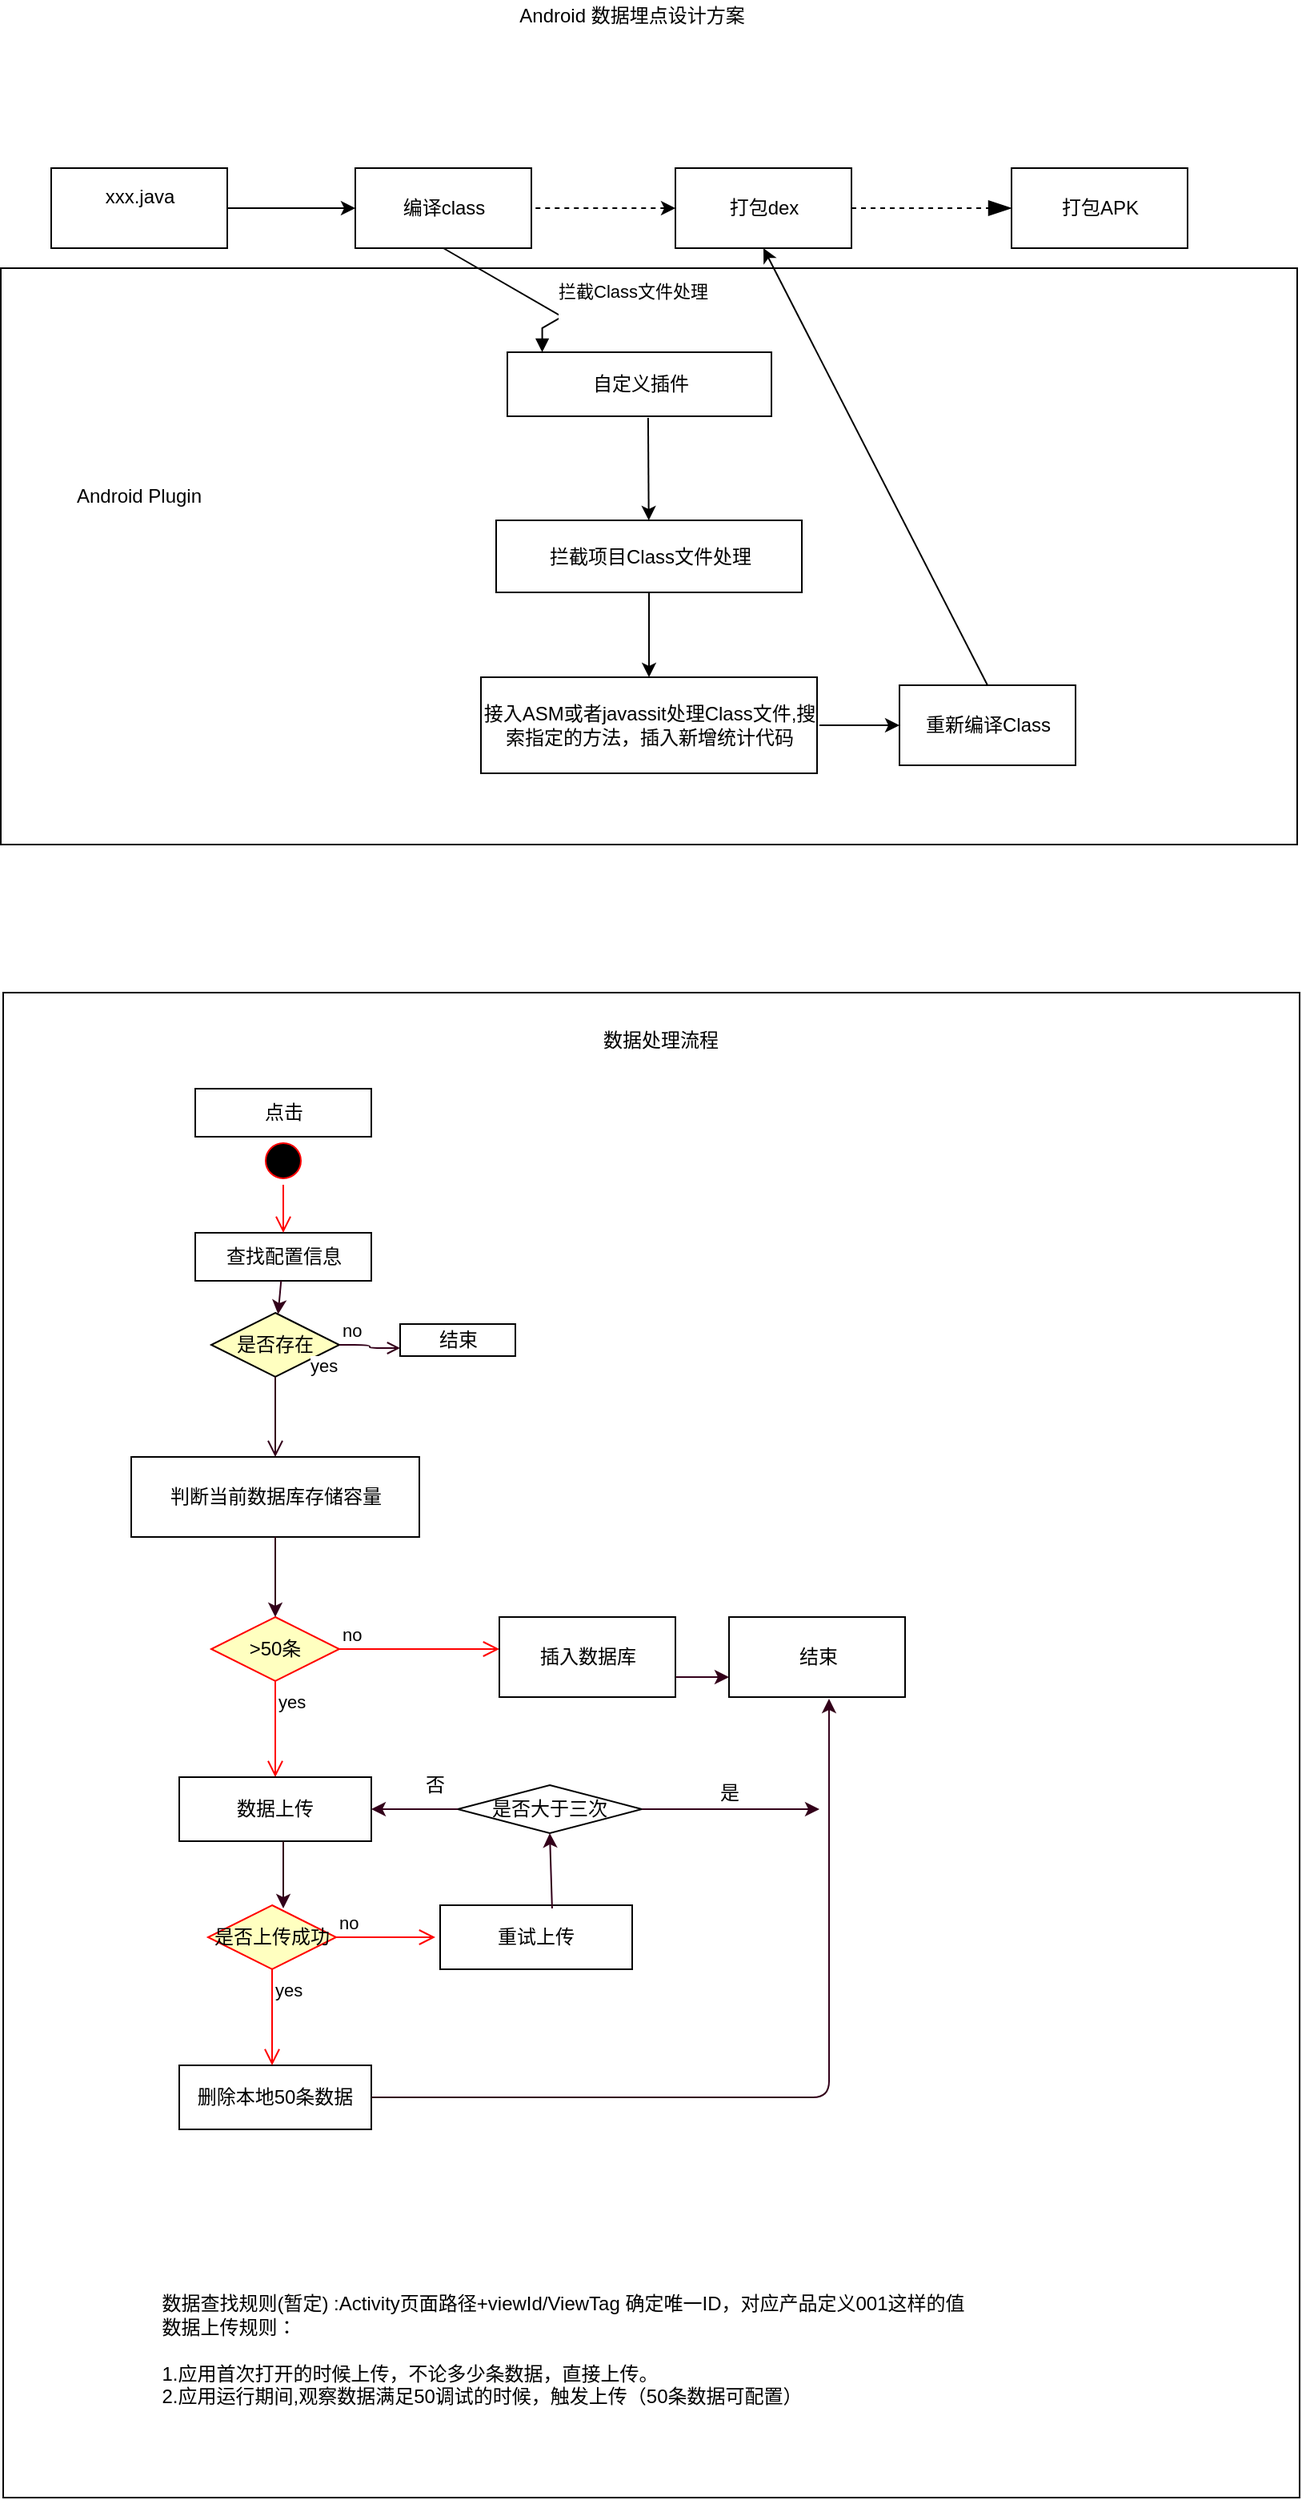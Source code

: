 <mxfile version="10.5.7" type="github"><diagram id="6mo1z1N5w1zFM2Xujcg1" name="第 1 页"><mxGraphModel dx="1394" dy="745" grid="1" gridSize="10" guides="1" tooltips="1" connect="1" arrows="1" fold="1" page="1" pageScale="1" pageWidth="2000" pageHeight="1500" math="0" shadow="0"><root><mxCell id="0"/><mxCell id="1" parent="0"/><mxCell id="oMMKr-nUvmGPuBLTTlzj-2" value="Android 数据埋点设计方案" style="text;html=1;strokeColor=none;fillColor=none;align=center;verticalAlign=middle;whiteSpace=wrap;rounded=0;" parent="1" vertex="1"><mxGeometry x="268" y="50" width="290" height="20" as="geometry"/></mxCell><mxCell id="oMMKr-nUvmGPuBLTTlzj-5" value="xxx.java&lt;br&gt;&lt;br&gt;" style="html=1;" parent="1" vertex="1"><mxGeometry x="50" y="155" width="110" height="50" as="geometry"/></mxCell><mxCell id="oMMKr-nUvmGPuBLTTlzj-6" value="编译class" style="html=1;" parent="1" vertex="1"><mxGeometry x="240" y="155" width="110" height="50" as="geometry"/></mxCell><mxCell id="oMMKr-nUvmGPuBLTTlzj-8" value="" style="endArrow=classic;html=1;exitX=1;exitY=0.5;exitDx=0;exitDy=0;entryX=0;entryY=0.5;entryDx=0;entryDy=0;" parent="1" source="oMMKr-nUvmGPuBLTTlzj-5" target="oMMKr-nUvmGPuBLTTlzj-6" edge="1"><mxGeometry width="50" height="50" relative="1" as="geometry"><mxPoint x="160" y="220" as="sourcePoint"/><mxPoint x="210" y="170" as="targetPoint"/></mxGeometry></mxCell><mxCell id="oMMKr-nUvmGPuBLTTlzj-9" value="打包dex" style="html=1;" parent="1" vertex="1"><mxGeometry x="440" y="155" width="110" height="50" as="geometry"/></mxCell><mxCell id="oMMKr-nUvmGPuBLTTlzj-10" value="打包APK" style="html=1;" parent="1" vertex="1"><mxGeometry x="650" y="155" width="110" height="50" as="geometry"/></mxCell><mxCell id="oMMKr-nUvmGPuBLTTlzj-12" value="自定义插件&lt;br&gt;" style="html=1;points=[];perimeter=orthogonalPerimeter;" parent="1" vertex="1"><mxGeometry x="335" y="270" width="165" height="40" as="geometry"/></mxCell><mxCell id="oMMKr-nUvmGPuBLTTlzj-15" value="拦截项目Class文件处理" style="html=1;" parent="1" vertex="1"><mxGeometry x="328" y="375" width="191" height="45" as="geometry"/></mxCell><mxCell id="oMMKr-nUvmGPuBLTTlzj-17" value="" style="endArrow=classic;html=1;exitX=0.533;exitY=1.025;exitDx=0;exitDy=0;exitPerimeter=0;" parent="1" source="oMMKr-nUvmGPuBLTTlzj-12" target="oMMKr-nUvmGPuBLTTlzj-15" edge="1"><mxGeometry width="50" height="50" relative="1" as="geometry"><mxPoint x="50" y="510" as="sourcePoint"/><mxPoint x="100" y="460" as="targetPoint"/></mxGeometry></mxCell><mxCell id="oMMKr-nUvmGPuBLTTlzj-27" value="拦截Class文件处理&lt;br&gt;&lt;br&gt;" style="edgeStyle=isometricEdgeStyle;html=1;align=left;spacingLeft=2;endArrow=block;rounded=0;elbow=vertical;exitX=0.5;exitY=1;exitDx=0;exitDy=0;" parent="1" source="oMMKr-nUvmGPuBLTTlzj-6" target="oMMKr-nUvmGPuBLTTlzj-12" edge="1"><mxGeometry x="0.693" y="-11" relative="1" as="geometry"><mxPoint x="390" y="180" as="sourcePoint"/><Array as="points"><mxPoint x="400" y="230"/></Array><mxPoint x="395" y="250" as="targetPoint"/><mxPoint as="offset"/></mxGeometry></mxCell><mxCell id="oMMKr-nUvmGPuBLTTlzj-31" value="" style="endArrow=blockThin;dashed=1;endFill=1;endSize=12;html=1;exitX=1;exitY=0.5;exitDx=0;exitDy=0;" parent="1" source="oMMKr-nUvmGPuBLTTlzj-9" edge="1"><mxGeometry width="160" relative="1" as="geometry"><mxPoint x="560" y="180" as="sourcePoint"/><mxPoint x="650" y="180" as="targetPoint"/></mxGeometry></mxCell><mxCell id="oMMKr-nUvmGPuBLTTlzj-32" value="" style="endArrow=none;html=1;dashed=1;entryX=1;entryY=0.5;entryDx=0;entryDy=0;exitX=0;exitY=0.5;exitDx=0;exitDy=0;startArrow=classic;startFill=1;" parent="1" source="oMMKr-nUvmGPuBLTTlzj-9" target="oMMKr-nUvmGPuBLTTlzj-6" edge="1"><mxGeometry width="50" height="50" relative="1" as="geometry"><mxPoint x="100" y="440" as="sourcePoint"/><mxPoint x="50" y="490" as="targetPoint"/></mxGeometry></mxCell><mxCell id="NIPRp38eS1MvBwoBAiaq-6" value="接入ASM或者javassit处理Class文件,搜索指定的方法，插入新增统计代码" style="rounded=0;whiteSpace=wrap;html=1;" vertex="1" parent="1"><mxGeometry x="318.5" y="473" width="210" height="60" as="geometry"/></mxCell><mxCell id="NIPRp38eS1MvBwoBAiaq-8" value="" style="endArrow=classic;html=1;exitX=0.5;exitY=1;exitDx=0;exitDy=0;entryX=0.5;entryY=0;entryDx=0;entryDy=0;" edge="1" parent="1" source="oMMKr-nUvmGPuBLTTlzj-15" target="NIPRp38eS1MvBwoBAiaq-6"><mxGeometry width="50" height="50" relative="1" as="geometry"><mxPoint x="170" y="190" as="sourcePoint"/><mxPoint x="250" y="190" as="targetPoint"/></mxGeometry></mxCell><mxCell id="NIPRp38eS1MvBwoBAiaq-9" value="" style="endArrow=classic;html=1;" edge="1" parent="1" target="NIPRp38eS1MvBwoBAiaq-10"><mxGeometry width="50" height="50" relative="1" as="geometry"><mxPoint x="530" y="503" as="sourcePoint"/><mxPoint x="100" y="550" as="targetPoint"/></mxGeometry></mxCell><mxCell id="NIPRp38eS1MvBwoBAiaq-10" value="重新编译Class" style="html=1;" vertex="1" parent="1"><mxGeometry x="580" y="478" width="110" height="50" as="geometry"/></mxCell><mxCell id="NIPRp38eS1MvBwoBAiaq-11" value="" style="endArrow=classic;html=1;exitX=0.5;exitY=0;exitDx=0;exitDy=0;entryX=0.5;entryY=1;entryDx=0;entryDy=0;" edge="1" parent="1" source="NIPRp38eS1MvBwoBAiaq-10" target="oMMKr-nUvmGPuBLTTlzj-9"><mxGeometry width="50" height="50" relative="1" as="geometry"><mxPoint x="610" y="460" as="sourcePoint"/><mxPoint x="660" y="410" as="targetPoint"/></mxGeometry></mxCell><mxCell id="NIPRp38eS1MvBwoBAiaq-13" value="" style="rounded=0;whiteSpace=wrap;html=1;fillColor=none;" vertex="1" parent="1"><mxGeometry x="18.5" y="217.5" width="810" height="360" as="geometry"/></mxCell><mxCell id="NIPRp38eS1MvBwoBAiaq-14" value="Android Plugin" style="text;html=1;strokeColor=none;fillColor=none;align=center;verticalAlign=middle;whiteSpace=wrap;rounded=0;" vertex="1" parent="1"><mxGeometry x="60" y="350" width="90" height="20" as="geometry"/></mxCell><mxCell id="NIPRp38eS1MvBwoBAiaq-15" value="" style="rounded=0;whiteSpace=wrap;html=1;fillColor=none;" vertex="1" parent="1"><mxGeometry x="20" y="670" width="810" height="940" as="geometry"/></mxCell><mxCell id="NIPRp38eS1MvBwoBAiaq-16" value="数据处理流程&lt;br&gt;" style="text;html=1;strokeColor=none;fillColor=none;align=center;verticalAlign=middle;whiteSpace=wrap;rounded=0;" vertex="1" parent="1"><mxGeometry x="311" y="690" width="240" height="20" as="geometry"/></mxCell><mxCell id="NIPRp38eS1MvBwoBAiaq-17" value="&lt;div style=&quot;text-align: left&quot;&gt;&lt;span&gt;数据查找规则(暂定) :Activity页面路径+viewId/ViewTag 确定唯一ID，对应产品定义001这样的值&lt;/span&gt;&lt;/div&gt;&lt;div style=&quot;text-align: left&quot;&gt;&lt;span&gt;数据上传规则：&lt;/span&gt;&lt;/div&gt;&lt;div style=&quot;text-align: left&quot;&gt;&lt;span&gt;&lt;br&gt;&lt;/span&gt;&lt;/div&gt;&lt;div style=&quot;text-align: left&quot;&gt;&lt;span&gt;1.应用首次打开的时候上传，不论多少条数据，直接上传。&lt;/span&gt;&lt;/div&gt;&lt;div style=&quot;text-align: left&quot;&gt;&lt;span&gt;2.应用运行期间,观察数据满足50调试的时候，触发上传（50条数据可配置）&lt;/span&gt;&lt;/div&gt;&lt;div style=&quot;text-align: left&quot;&gt;&lt;span&gt;&lt;br&gt;&lt;/span&gt;&lt;/div&gt;" style="text;html=1;strokeColor=none;fillColor=none;align=center;verticalAlign=middle;whiteSpace=wrap;rounded=0;" vertex="1" parent="1"><mxGeometry x="60" y="1450" width="620" height="150" as="geometry"/></mxCell><mxCell id="NIPRp38eS1MvBwoBAiaq-18" value="点击" style="html=1;fillColor=none;" vertex="1" parent="1"><mxGeometry x="140" y="730" width="110" height="30" as="geometry"/></mxCell><mxCell id="NIPRp38eS1MvBwoBAiaq-19" value="查找配置信息" style="html=1;fillColor=none;" vertex="1" parent="1"><mxGeometry x="140" y="820" width="110" height="30" as="geometry"/></mxCell><mxCell id="NIPRp38eS1MvBwoBAiaq-20" value="是否存在" style="rhombus;whiteSpace=wrap;html=1;fillColor=#ffffc0;strokeColor=#000000;" vertex="1" parent="1"><mxGeometry x="150" y="870" width="80" height="40" as="geometry"/></mxCell><mxCell id="NIPRp38eS1MvBwoBAiaq-21" value="no" style="edgeStyle=orthogonalEdgeStyle;html=1;align=left;verticalAlign=bottom;endArrow=open;strokeColor=#33001A;entryX=0;entryY=0.75;entryDx=0;entryDy=0;" edge="1" source="NIPRp38eS1MvBwoBAiaq-20" parent="1" target="NIPRp38eS1MvBwoBAiaq-23"><mxGeometry x="-1" relative="1" as="geometry"><mxPoint x="330" y="890" as="targetPoint"/></mxGeometry></mxCell><mxCell id="NIPRp38eS1MvBwoBAiaq-22" value="yes" style="edgeStyle=orthogonalEdgeStyle;html=1;align=left;verticalAlign=top;endArrow=open;endSize=8;strokeColor=#33001A;entryX=0.5;entryY=0;entryDx=0;entryDy=0;" edge="1" source="NIPRp38eS1MvBwoBAiaq-20" parent="1" target="NIPRp38eS1MvBwoBAiaq-25"><mxGeometry x="-1" y="28" relative="1" as="geometry"><mxPoint x="190" y="970" as="targetPoint"/><mxPoint x="-8" y="-20" as="offset"/></mxGeometry></mxCell><mxCell id="NIPRp38eS1MvBwoBAiaq-23" value="结束" style="html=1;strokeColor=#000000;fillColor=none;" vertex="1" parent="1"><mxGeometry x="268" y="877" width="72" height="20" as="geometry"/></mxCell><mxCell id="NIPRp38eS1MvBwoBAiaq-25" value="判断当前数据库存储容量" style="html=1;strokeColor=#000000;fillColor=none;" vertex="1" parent="1"><mxGeometry x="100" y="960" width="180" height="50" as="geometry"/></mxCell><mxCell id="NIPRp38eS1MvBwoBAiaq-26" value="&amp;gt;50条" style="rhombus;whiteSpace=wrap;html=1;fillColor=#ffffc0;strokeColor=#ff0000;" vertex="1" parent="1"><mxGeometry x="150" y="1060" width="80" height="40" as="geometry"/></mxCell><mxCell id="NIPRp38eS1MvBwoBAiaq-27" value="no" style="edgeStyle=orthogonalEdgeStyle;html=1;align=left;verticalAlign=bottom;endArrow=open;endSize=8;strokeColor=#ff0000;" edge="1" source="NIPRp38eS1MvBwoBAiaq-26" parent="1"><mxGeometry x="-1" relative="1" as="geometry"><mxPoint x="330" y="1080" as="targetPoint"/></mxGeometry></mxCell><mxCell id="NIPRp38eS1MvBwoBAiaq-28" value="yes" style="edgeStyle=orthogonalEdgeStyle;html=1;align=left;verticalAlign=top;endArrow=open;endSize=8;strokeColor=#ff0000;" edge="1" source="NIPRp38eS1MvBwoBAiaq-26" parent="1"><mxGeometry x="-1" relative="1" as="geometry"><mxPoint x="190" y="1160" as="targetPoint"/></mxGeometry></mxCell><mxCell id="NIPRp38eS1MvBwoBAiaq-35" value="" style="ellipse;html=1;shape=startState;fillColor=#000000;strokeColor=#ff0000;" vertex="1" parent="1"><mxGeometry x="180" y="760" width="30" height="30" as="geometry"/></mxCell><mxCell id="NIPRp38eS1MvBwoBAiaq-36" value="" style="edgeStyle=orthogonalEdgeStyle;html=1;verticalAlign=bottom;endArrow=open;endSize=8;strokeColor=#ff0000;entryX=0.5;entryY=0;entryDx=0;entryDy=0;" edge="1" source="NIPRp38eS1MvBwoBAiaq-35" parent="1" target="NIPRp38eS1MvBwoBAiaq-19"><mxGeometry relative="1" as="geometry"><mxPoint x="515" y="860" as="targetPoint"/></mxGeometry></mxCell><mxCell id="NIPRp38eS1MvBwoBAiaq-38" value="" style="endArrow=classic;html=1;strokeColor=#33001A;" edge="1" parent="1" source="NIPRp38eS1MvBwoBAiaq-19" target="NIPRp38eS1MvBwoBAiaq-20"><mxGeometry width="50" height="50" relative="1" as="geometry"><mxPoint x="10" y="1370" as="sourcePoint"/><mxPoint x="60" y="1320" as="targetPoint"/></mxGeometry></mxCell><mxCell id="NIPRp38eS1MvBwoBAiaq-39" value="" style="endArrow=classic;html=1;strokeColor=#33001A;exitX=0.5;exitY=1;exitDx=0;exitDy=0;" edge="1" parent="1" source="NIPRp38eS1MvBwoBAiaq-25" target="NIPRp38eS1MvBwoBAiaq-26"><mxGeometry width="50" height="50" relative="1" as="geometry"><mxPoint x="-110" y="1160" as="sourcePoint"/><mxPoint x="-60" y="1110" as="targetPoint"/></mxGeometry></mxCell><mxCell id="NIPRp38eS1MvBwoBAiaq-40" value="插入数据库&lt;br&gt;" style="html=1;strokeColor=#000000;fillColor=none;" vertex="1" parent="1"><mxGeometry x="330" y="1060" width="110" height="50" as="geometry"/></mxCell><mxCell id="NIPRp38eS1MvBwoBAiaq-41" value="结束&lt;br&gt;" style="html=1;strokeColor=#000000;fillColor=none;" vertex="1" parent="1"><mxGeometry x="473.5" y="1060" width="110" height="50" as="geometry"/></mxCell><mxCell id="NIPRp38eS1MvBwoBAiaq-44" value="" style="endArrow=classic;html=1;strokeColor=#33001A;entryX=0;entryY=0.75;entryDx=0;entryDy=0;exitX=1;exitY=0.75;exitDx=0;exitDy=0;" edge="1" parent="1" source="NIPRp38eS1MvBwoBAiaq-40" target="NIPRp38eS1MvBwoBAiaq-41"><mxGeometry width="50" height="50" relative="1" as="geometry"><mxPoint x="400" y="1240" as="sourcePoint"/><mxPoint x="450" y="1190" as="targetPoint"/></mxGeometry></mxCell><mxCell id="NIPRp38eS1MvBwoBAiaq-45" value="数据上传" style="rounded=0;whiteSpace=wrap;html=1;strokeColor=#000000;fillColor=none;" vertex="1" parent="1"><mxGeometry x="130" y="1160" width="120" height="40" as="geometry"/></mxCell><mxCell id="NIPRp38eS1MvBwoBAiaq-52" value="" style="endArrow=classic;html=1;strokeColor=#33001A;" edge="1" parent="1"><mxGeometry width="50" height="50" relative="1" as="geometry"><mxPoint x="195" y="1200" as="sourcePoint"/><mxPoint x="195" y="1242" as="targetPoint"/></mxGeometry></mxCell><mxCell id="NIPRp38eS1MvBwoBAiaq-53" value="删除本地50条数据" style="rounded=0;whiteSpace=wrap;html=1;strokeColor=#000000;fillColor=none;" vertex="1" parent="1"><mxGeometry x="130" y="1340" width="120" height="40" as="geometry"/></mxCell><mxCell id="NIPRp38eS1MvBwoBAiaq-54" value="" style="endArrow=classic;html=1;strokeColor=#33001A;entryX=0.568;entryY=1.02;entryDx=0;entryDy=0;entryPerimeter=0;exitX=1;exitY=0.5;exitDx=0;exitDy=0;" edge="1" parent="1" source="NIPRp38eS1MvBwoBAiaq-53" target="NIPRp38eS1MvBwoBAiaq-41"><mxGeometry width="50" height="50" relative="1" as="geometry"><mxPoint x="330" y="1390" as="sourcePoint"/><mxPoint x="380" y="1340" as="targetPoint"/><Array as="points"><mxPoint x="536" y="1360"/></Array></mxGeometry></mxCell><mxCell id="NIPRp38eS1MvBwoBAiaq-55" value="重试上传&lt;br&gt;" style="rounded=0;whiteSpace=wrap;html=1;strokeColor=#000000;fillColor=none;" vertex="1" parent="1"><mxGeometry x="293" y="1240" width="120" height="40" as="geometry"/></mxCell><mxCell id="NIPRp38eS1MvBwoBAiaq-60" value="是否大于三次" style="rhombus;whiteSpace=wrap;html=1;strokeColor=#000000;fillColor=none;" vertex="1" parent="1"><mxGeometry x="304" y="1165" width="115" height="30" as="geometry"/></mxCell><mxCell id="NIPRp38eS1MvBwoBAiaq-62" value="" style="endArrow=classic;html=1;strokeColor=#33001A;exitX=0;exitY=0.5;exitDx=0;exitDy=0;entryX=1;entryY=0.5;entryDx=0;entryDy=0;" edge="1" parent="1" source="NIPRp38eS1MvBwoBAiaq-60" target="NIPRp38eS1MvBwoBAiaq-45"><mxGeometry width="50" height="50" relative="1" as="geometry"><mxPoint x="260" y="1170" as="sourcePoint"/><mxPoint x="310" y="1120" as="targetPoint"/></mxGeometry></mxCell><mxCell id="NIPRp38eS1MvBwoBAiaq-63" value="否&lt;br&gt;" style="text;html=1;strokeColor=none;fillColor=none;align=center;verticalAlign=middle;whiteSpace=wrap;rounded=0;" vertex="1" parent="1"><mxGeometry x="270" y="1155" width="40" height="20" as="geometry"/></mxCell><mxCell id="NIPRp38eS1MvBwoBAiaq-64" value="" style="group" vertex="1" connectable="0" parent="1"><mxGeometry x="148" y="1240" width="142" height="100" as="geometry"/></mxCell><mxCell id="NIPRp38eS1MvBwoBAiaq-49" value="是否上传成功" style="rhombus;whiteSpace=wrap;html=1;fillColor=#ffffc0;strokeColor=#ff0000;" vertex="1" parent="NIPRp38eS1MvBwoBAiaq-64"><mxGeometry width="80" height="40" as="geometry"/></mxCell><mxCell id="NIPRp38eS1MvBwoBAiaq-50" value="no" style="edgeStyle=orthogonalEdgeStyle;html=1;align=left;verticalAlign=bottom;endArrow=open;endSize=8;strokeColor=#ff0000;" edge="1" source="NIPRp38eS1MvBwoBAiaq-49" parent="NIPRp38eS1MvBwoBAiaq-64"><mxGeometry x="-1" relative="1" as="geometry"><mxPoint x="142" y="20" as="targetPoint"/></mxGeometry></mxCell><mxCell id="NIPRp38eS1MvBwoBAiaq-51" value="yes" style="edgeStyle=orthogonalEdgeStyle;html=1;align=left;verticalAlign=top;endArrow=open;endSize=8;strokeColor=#ff0000;" edge="1" source="NIPRp38eS1MvBwoBAiaq-49" parent="NIPRp38eS1MvBwoBAiaq-64"><mxGeometry x="-1" relative="1" as="geometry"><mxPoint x="40" y="100" as="targetPoint"/></mxGeometry></mxCell><mxCell id="NIPRp38eS1MvBwoBAiaq-65" value="" style="endArrow=classic;html=1;strokeColor=#33001A;exitX=1;exitY=0.5;exitDx=0;exitDy=0;" edge="1" parent="1" source="NIPRp38eS1MvBwoBAiaq-60"><mxGeometry width="50" height="50" relative="1" as="geometry"><mxPoint x="440" y="1210" as="sourcePoint"/><mxPoint x="530" y="1180" as="targetPoint"/></mxGeometry></mxCell><mxCell id="NIPRp38eS1MvBwoBAiaq-66" value="是" style="text;html=1;strokeColor=none;fillColor=none;align=center;verticalAlign=middle;whiteSpace=wrap;rounded=0;" vertex="1" parent="1"><mxGeometry x="454" y="1160" width="40" height="20" as="geometry"/></mxCell><mxCell id="NIPRp38eS1MvBwoBAiaq-67" value="" style="endArrow=classic;html=1;strokeColor=#33001A;entryX=0.5;entryY=1;entryDx=0;entryDy=0;exitX=0.583;exitY=0.05;exitDx=0;exitDy=0;exitPerimeter=0;" edge="1" parent="1" source="NIPRp38eS1MvBwoBAiaq-55" target="NIPRp38eS1MvBwoBAiaq-60"><mxGeometry width="50" height="50" relative="1" as="geometry"><mxPoint x="340" y="1250" as="sourcePoint"/><mxPoint x="390" y="1200" as="targetPoint"/></mxGeometry></mxCell></root></mxGraphModel></diagram></mxfile>